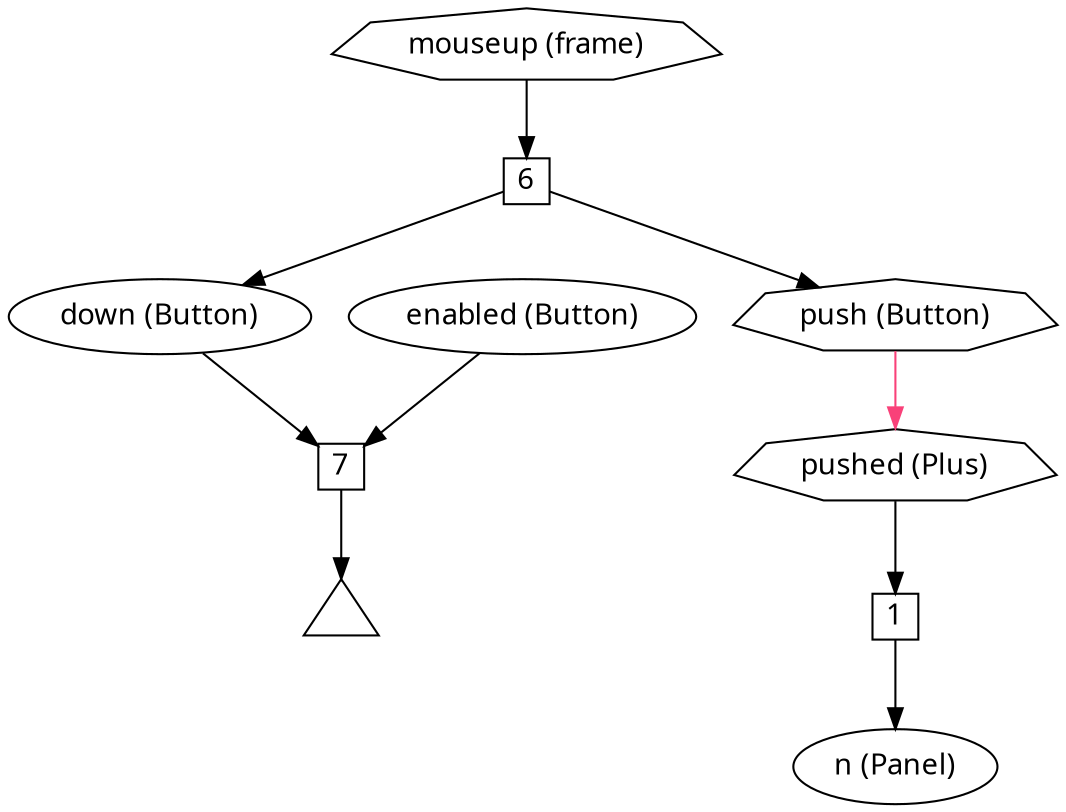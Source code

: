 digraph bender {
  node [fontname="Avenir Next"];
  edge [fontname="Avenir Next"];

  mouseup [label="mouseup (frame)", shape=septagon];
  down [label="down (Button)"];
  enabled [label="enabled (Button)"];
  pushed [label="push (Button)", shape=septagon];
  w6 [label="6", shape=square, fixedsize=true, width=0.3];
  mouseup -> w6;
  w6 -> down;
  w6 -> pushed;

  w7 [label="7", shape=square, fixedsize=true, width=0.3];
  t [label="", shape=triangle, fixedsize=true, width=0.5];
  down -> w7;
  enabled -> w7;
  w7 -> t;

  ppushed [label="pushed (Plus)", shape=septagon];
  w1 [label="1", shape=square, fixedsize=true, width=0.3];
  ppushed -> w1;
  w1 -> n;

  n [label="n (Panel)"];
  pushed -> ppushed [color="#f94179"];

}
